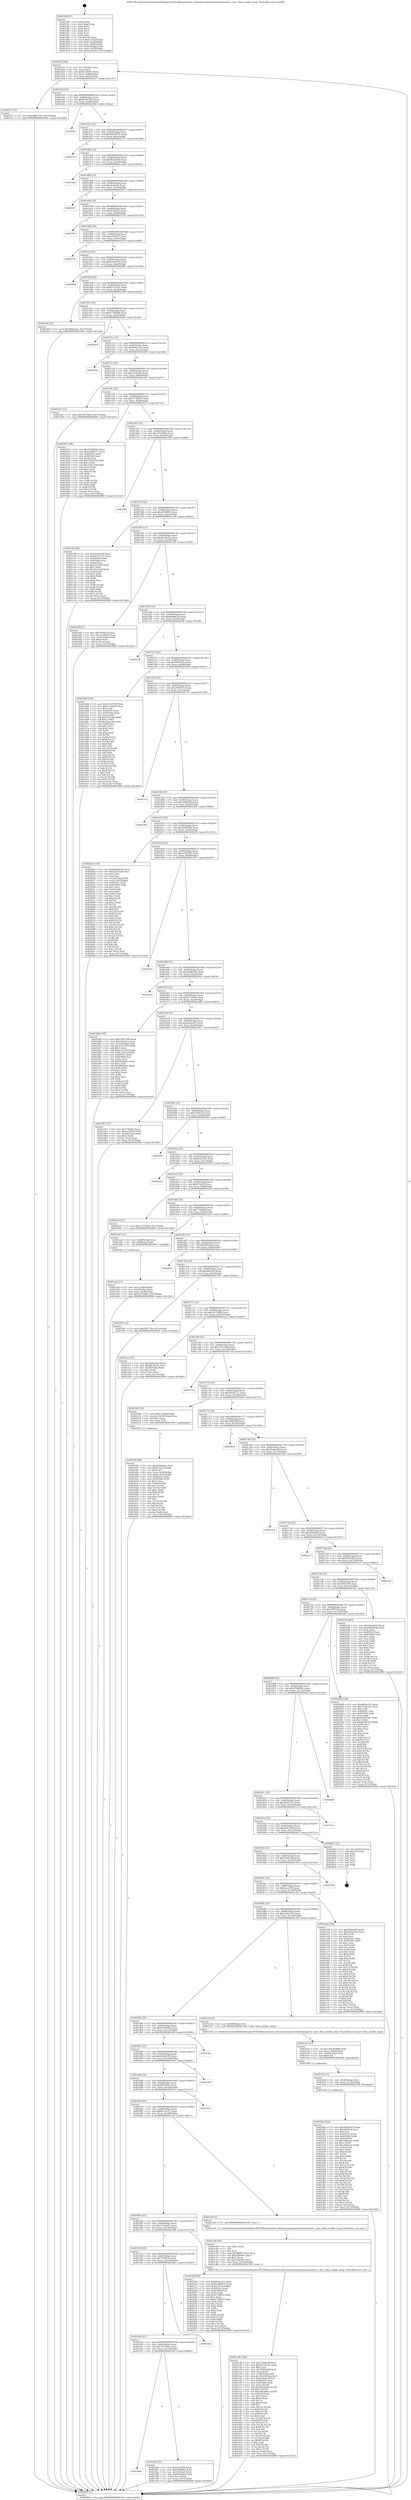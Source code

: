 digraph "0x4013f0" {
  label = "0x4013f0 (/mnt/c/Users/mathe/Desktop/tcc/POCII/binaries/extr_linuxnetsunrpcxprtrdmatransport.c_xprt_rdma_enable_swap_Final-ollvm.out::main(0))"
  labelloc = "t"
  node[shape=record]

  Entry [label="",width=0.3,height=0.3,shape=circle,fillcolor=black,style=filled]
  "0x40141f" [label="{
     0x40141f [26]\l
     | [instrs]\l
     &nbsp;&nbsp;0x40141f \<+3\>: mov -0x7c(%rbp),%eax\l
     &nbsp;&nbsp;0x401422 \<+2\>: mov %eax,%ecx\l
     &nbsp;&nbsp;0x401424 \<+6\>: sub $0x8126b075,%ecx\l
     &nbsp;&nbsp;0x40142a \<+3\>: mov %eax,-0x80(%rbp)\l
     &nbsp;&nbsp;0x40142d \<+6\>: mov %ecx,-0x84(%rbp)\l
     &nbsp;&nbsp;0x401433 \<+6\>: je 00000000004025c7 \<main+0x11d7\>\l
  }"]
  "0x4025c7" [label="{
     0x4025c7 [12]\l
     | [instrs]\l
     &nbsp;&nbsp;0x4025c7 \<+7\>: movl $0x36f61782,-0x7c(%rbp)\l
     &nbsp;&nbsp;0x4025ce \<+5\>: jmp 0000000000402890 \<main+0x14a0\>\l
  }"]
  "0x401439" [label="{
     0x401439 [25]\l
     | [instrs]\l
     &nbsp;&nbsp;0x401439 \<+5\>: jmp 000000000040143e \<main+0x4e\>\l
     &nbsp;&nbsp;0x40143e \<+3\>: mov -0x80(%rbp),%eax\l
     &nbsp;&nbsp;0x401441 \<+5\>: sub $0x8d387b95,%eax\l
     &nbsp;&nbsp;0x401446 \<+6\>: mov %eax,-0x88(%rbp)\l
     &nbsp;&nbsp;0x40144c \<+6\>: je 0000000000401f9e \<main+0xbae\>\l
  }"]
  Exit [label="",width=0.3,height=0.3,shape=circle,fillcolor=black,style=filled,peripheries=2]
  "0x401f9e" [label="{
     0x401f9e\l
  }", style=dashed]
  "0x401452" [label="{
     0x401452 [25]\l
     | [instrs]\l
     &nbsp;&nbsp;0x401452 \<+5\>: jmp 0000000000401457 \<main+0x67\>\l
     &nbsp;&nbsp;0x401457 \<+3\>: mov -0x80(%rbp),%eax\l
     &nbsp;&nbsp;0x40145a \<+5\>: sub $0x99b56074,%eax\l
     &nbsp;&nbsp;0x40145f \<+6\>: mov %eax,-0x8c(%rbp)\l
     &nbsp;&nbsp;0x401465 \<+6\>: je 0000000000402779 \<main+0x1389\>\l
  }"]
  "0x401f02" [label="{
     0x401f02 [144]\l
     | [instrs]\l
     &nbsp;&nbsp;0x401f02 \<+5\>: mov $0x99b56074,%eax\l
     &nbsp;&nbsp;0x401f07 \<+5\>: mov $0xd6f19c4,%esi\l
     &nbsp;&nbsp;0x401f0c \<+2\>: mov $0x1,%cl\l
     &nbsp;&nbsp;0x401f0e \<+7\>: mov 0x40505c,%edx\l
     &nbsp;&nbsp;0x401f15 \<+8\>: mov 0x405060,%r8d\l
     &nbsp;&nbsp;0x401f1d \<+3\>: mov %edx,%r9d\l
     &nbsp;&nbsp;0x401f20 \<+7\>: sub $0x748fceac,%r9d\l
     &nbsp;&nbsp;0x401f27 \<+4\>: sub $0x1,%r9d\l
     &nbsp;&nbsp;0x401f2b \<+7\>: add $0x748fceac,%r9d\l
     &nbsp;&nbsp;0x401f32 \<+4\>: imul %r9d,%edx\l
     &nbsp;&nbsp;0x401f36 \<+3\>: and $0x1,%edx\l
     &nbsp;&nbsp;0x401f39 \<+3\>: cmp $0x0,%edx\l
     &nbsp;&nbsp;0x401f3c \<+4\>: sete %r10b\l
     &nbsp;&nbsp;0x401f40 \<+4\>: cmp $0xa,%r8d\l
     &nbsp;&nbsp;0x401f44 \<+4\>: setl %r11b\l
     &nbsp;&nbsp;0x401f48 \<+3\>: mov %r10b,%bl\l
     &nbsp;&nbsp;0x401f4b \<+3\>: xor $0xff,%bl\l
     &nbsp;&nbsp;0x401f4e \<+3\>: mov %r11b,%r14b\l
     &nbsp;&nbsp;0x401f51 \<+4\>: xor $0xff,%r14b\l
     &nbsp;&nbsp;0x401f55 \<+3\>: xor $0x1,%cl\l
     &nbsp;&nbsp;0x401f58 \<+3\>: mov %bl,%r15b\l
     &nbsp;&nbsp;0x401f5b \<+4\>: and $0xff,%r15b\l
     &nbsp;&nbsp;0x401f5f \<+3\>: and %cl,%r10b\l
     &nbsp;&nbsp;0x401f62 \<+3\>: mov %r14b,%r12b\l
     &nbsp;&nbsp;0x401f65 \<+4\>: and $0xff,%r12b\l
     &nbsp;&nbsp;0x401f69 \<+3\>: and %cl,%r11b\l
     &nbsp;&nbsp;0x401f6c \<+3\>: or %r10b,%r15b\l
     &nbsp;&nbsp;0x401f6f \<+3\>: or %r11b,%r12b\l
     &nbsp;&nbsp;0x401f72 \<+3\>: xor %r12b,%r15b\l
     &nbsp;&nbsp;0x401f75 \<+3\>: or %r14b,%bl\l
     &nbsp;&nbsp;0x401f78 \<+3\>: xor $0xff,%bl\l
     &nbsp;&nbsp;0x401f7b \<+3\>: or $0x1,%cl\l
     &nbsp;&nbsp;0x401f7e \<+2\>: and %cl,%bl\l
     &nbsp;&nbsp;0x401f80 \<+3\>: or %bl,%r15b\l
     &nbsp;&nbsp;0x401f83 \<+4\>: test $0x1,%r15b\l
     &nbsp;&nbsp;0x401f87 \<+3\>: cmovne %esi,%eax\l
     &nbsp;&nbsp;0x401f8a \<+3\>: mov %eax,-0x7c(%rbp)\l
     &nbsp;&nbsp;0x401f8d \<+5\>: jmp 0000000000402890 \<main+0x14a0\>\l
  }"]
  "0x402779" [label="{
     0x402779\l
  }", style=dashed]
  "0x40146b" [label="{
     0x40146b [25]\l
     | [instrs]\l
     &nbsp;&nbsp;0x40146b \<+5\>: jmp 0000000000401470 \<main+0x80\>\l
     &nbsp;&nbsp;0x401470 \<+3\>: mov -0x80(%rbp),%eax\l
     &nbsp;&nbsp;0x401473 \<+5\>: sub $0x9bd2e9c8,%eax\l
     &nbsp;&nbsp;0x401478 \<+6\>: mov %eax,-0x90(%rbp)\l
     &nbsp;&nbsp;0x40147e \<+6\>: je 0000000000401add \<main+0x6ed\>\l
  }"]
  "0x401ef3" [label="{
     0x401ef3 [15]\l
     | [instrs]\l
     &nbsp;&nbsp;0x401ef3 \<+4\>: mov -0x58(%rbp),%rdi\l
     &nbsp;&nbsp;0x401ef7 \<+6\>: mov %eax,-0x15c(%rbp)\l
     &nbsp;&nbsp;0x401efd \<+5\>: call 0000000000401030 \<free@plt\>\l
     | [calls]\l
     &nbsp;&nbsp;0x401030 \{1\} (unknown)\l
  }"]
  "0x401add" [label="{
     0x401add\l
  }", style=dashed]
  "0x401484" [label="{
     0x401484 [25]\l
     | [instrs]\l
     &nbsp;&nbsp;0x401484 \<+5\>: jmp 0000000000401489 \<main+0x99\>\l
     &nbsp;&nbsp;0x401489 \<+3\>: mov -0x80(%rbp),%eax\l
     &nbsp;&nbsp;0x40148c \<+5\>: sub $0xa4a5cf3c,%eax\l
     &nbsp;&nbsp;0x401491 \<+6\>: mov %eax,-0x94(%rbp)\l
     &nbsp;&nbsp;0x401497 \<+6\>: je 00000000004026c7 \<main+0x12d7\>\l
  }"]
  "0x401edc" [label="{
     0x401edc [23]\l
     | [instrs]\l
     &nbsp;&nbsp;0x401edc \<+10\>: movabs $0x4030d6,%rdi\l
     &nbsp;&nbsp;0x401ee6 \<+3\>: mov %eax,-0x60(%rbp)\l
     &nbsp;&nbsp;0x401ee9 \<+3\>: mov -0x60(%rbp),%esi\l
     &nbsp;&nbsp;0x401eec \<+2\>: mov $0x0,%al\l
     &nbsp;&nbsp;0x401eee \<+5\>: call 0000000000401040 \<printf@plt\>\l
     | [calls]\l
     &nbsp;&nbsp;0x401040 \{1\} (unknown)\l
  }"]
  "0x4026c7" [label="{
     0x4026c7\l
  }", style=dashed]
  "0x40149d" [label="{
     0x40149d [25]\l
     | [instrs]\l
     &nbsp;&nbsp;0x40149d \<+5\>: jmp 00000000004014a2 \<main+0xb2\>\l
     &nbsp;&nbsp;0x4014a2 \<+3\>: mov -0x80(%rbp),%eax\l
     &nbsp;&nbsp;0x4014a5 \<+5\>: sub $0xab7daa12,%eax\l
     &nbsp;&nbsp;0x4014aa \<+6\>: mov %eax,-0x98(%rbp)\l
     &nbsp;&nbsp;0x4014b0 \<+6\>: je 00000000004027b4 \<main+0x13c4\>\l
  }"]
  "0x401c90" [label="{
     0x401c90 [168]\l
     | [instrs]\l
     &nbsp;&nbsp;0x401c90 \<+5\>: mov $0x5532439f,%ecx\l
     &nbsp;&nbsp;0x401c95 \<+5\>: mov $0xb27413e1,%edx\l
     &nbsp;&nbsp;0x401c9a \<+3\>: mov $0x1,%sil\l
     &nbsp;&nbsp;0x401c9d \<+6\>: mov -0x158(%rbp),%edi\l
     &nbsp;&nbsp;0x401ca3 \<+3\>: imul %eax,%edi\l
     &nbsp;&nbsp;0x401ca6 \<+4\>: mov -0x58(%rbp),%r8\l
     &nbsp;&nbsp;0x401caa \<+4\>: movslq -0x5c(%rbp),%r9\l
     &nbsp;&nbsp;0x401cae \<+4\>: mov %edi,(%r8,%r9,4)\l
     &nbsp;&nbsp;0x401cb2 \<+7\>: mov 0x40505c,%eax\l
     &nbsp;&nbsp;0x401cb9 \<+7\>: mov 0x405060,%edi\l
     &nbsp;&nbsp;0x401cc0 \<+3\>: mov %eax,%r10d\l
     &nbsp;&nbsp;0x401cc3 \<+7\>: add $0x36bc4a82,%r10d\l
     &nbsp;&nbsp;0x401cca \<+4\>: sub $0x1,%r10d\l
     &nbsp;&nbsp;0x401cce \<+7\>: sub $0x36bc4a82,%r10d\l
     &nbsp;&nbsp;0x401cd5 \<+4\>: imul %r10d,%eax\l
     &nbsp;&nbsp;0x401cd9 \<+3\>: and $0x1,%eax\l
     &nbsp;&nbsp;0x401cdc \<+3\>: cmp $0x0,%eax\l
     &nbsp;&nbsp;0x401cdf \<+4\>: sete %r11b\l
     &nbsp;&nbsp;0x401ce3 \<+3\>: cmp $0xa,%edi\l
     &nbsp;&nbsp;0x401ce6 \<+3\>: setl %bl\l
     &nbsp;&nbsp;0x401ce9 \<+3\>: mov %r11b,%r14b\l
     &nbsp;&nbsp;0x401cec \<+4\>: xor $0xff,%r14b\l
     &nbsp;&nbsp;0x401cf0 \<+3\>: mov %bl,%r15b\l
     &nbsp;&nbsp;0x401cf3 \<+4\>: xor $0xff,%r15b\l
     &nbsp;&nbsp;0x401cf7 \<+4\>: xor $0x1,%sil\l
     &nbsp;&nbsp;0x401cfb \<+3\>: mov %r14b,%r12b\l
     &nbsp;&nbsp;0x401cfe \<+4\>: and $0xff,%r12b\l
     &nbsp;&nbsp;0x401d02 \<+3\>: and %sil,%r11b\l
     &nbsp;&nbsp;0x401d05 \<+3\>: mov %r15b,%r13b\l
     &nbsp;&nbsp;0x401d08 \<+4\>: and $0xff,%r13b\l
     &nbsp;&nbsp;0x401d0c \<+3\>: and %sil,%bl\l
     &nbsp;&nbsp;0x401d0f \<+3\>: or %r11b,%r12b\l
     &nbsp;&nbsp;0x401d12 \<+3\>: or %bl,%r13b\l
     &nbsp;&nbsp;0x401d15 \<+3\>: xor %r13b,%r12b\l
     &nbsp;&nbsp;0x401d18 \<+3\>: or %r15b,%r14b\l
     &nbsp;&nbsp;0x401d1b \<+4\>: xor $0xff,%r14b\l
     &nbsp;&nbsp;0x401d1f \<+4\>: or $0x1,%sil\l
     &nbsp;&nbsp;0x401d23 \<+3\>: and %sil,%r14b\l
     &nbsp;&nbsp;0x401d26 \<+3\>: or %r14b,%r12b\l
     &nbsp;&nbsp;0x401d29 \<+4\>: test $0x1,%r12b\l
     &nbsp;&nbsp;0x401d2d \<+3\>: cmovne %edx,%ecx\l
     &nbsp;&nbsp;0x401d30 \<+3\>: mov %ecx,-0x7c(%rbp)\l
     &nbsp;&nbsp;0x401d33 \<+5\>: jmp 0000000000402890 \<main+0x14a0\>\l
  }"]
  "0x4027b4" [label="{
     0x4027b4\l
  }", style=dashed]
  "0x4014b6" [label="{
     0x4014b6 [25]\l
     | [instrs]\l
     &nbsp;&nbsp;0x4014b6 \<+5\>: jmp 00000000004014bb \<main+0xcb\>\l
     &nbsp;&nbsp;0x4014bb \<+3\>: mov -0x80(%rbp),%eax\l
     &nbsp;&nbsp;0x4014be \<+5\>: sub $0xad2f4e13,%eax\l
     &nbsp;&nbsp;0x4014c3 \<+6\>: mov %eax,-0x9c(%rbp)\l
     &nbsp;&nbsp;0x4014c9 \<+6\>: je 0000000000402378 \<main+0xf88\>\l
  }"]
  "0x401c68" [label="{
     0x401c68 [40]\l
     | [instrs]\l
     &nbsp;&nbsp;0x401c68 \<+5\>: mov $0x2,%ecx\l
     &nbsp;&nbsp;0x401c6d \<+1\>: cltd\l
     &nbsp;&nbsp;0x401c6e \<+2\>: idiv %ecx\l
     &nbsp;&nbsp;0x401c70 \<+6\>: imul $0xfffffffe,%edx,%ecx\l
     &nbsp;&nbsp;0x401c76 \<+6\>: sub $0xc3f6ed07,%ecx\l
     &nbsp;&nbsp;0x401c7c \<+3\>: add $0x1,%ecx\l
     &nbsp;&nbsp;0x401c7f \<+6\>: add $0xc3f6ed07,%ecx\l
     &nbsp;&nbsp;0x401c85 \<+6\>: mov %ecx,-0x158(%rbp)\l
     &nbsp;&nbsp;0x401c8b \<+5\>: call 0000000000401160 \<next_i\>\l
     | [calls]\l
     &nbsp;&nbsp;0x401160 \{1\} (/mnt/c/Users/mathe/Desktop/tcc/POCII/binaries/extr_linuxnetsunrpcxprtrdmatransport.c_xprt_rdma_enable_swap_Final-ollvm.out::next_i)\l
  }"]
  "0x402378" [label="{
     0x402378\l
  }", style=dashed]
  "0x4014cf" [label="{
     0x4014cf [25]\l
     | [instrs]\l
     &nbsp;&nbsp;0x4014cf \<+5\>: jmp 00000000004014d4 \<main+0xe4\>\l
     &nbsp;&nbsp;0x4014d4 \<+3\>: mov -0x80(%rbp),%eax\l
     &nbsp;&nbsp;0x4014d7 \<+5\>: sub $0xb26e653d,%eax\l
     &nbsp;&nbsp;0x4014dc \<+6\>: mov %eax,-0xa0(%rbp)\l
     &nbsp;&nbsp;0x4014e2 \<+6\>: je 0000000000402889 \<main+0x1499\>\l
  }"]
  "0x40194d" [label="{
     0x40194d\l
  }", style=dashed]
  "0x402889" [label="{
     0x402889\l
  }", style=dashed]
  "0x4014e8" [label="{
     0x4014e8 [25]\l
     | [instrs]\l
     &nbsp;&nbsp;0x4014e8 \<+5\>: jmp 00000000004014ed \<main+0xfd\>\l
     &nbsp;&nbsp;0x4014ed \<+3\>: mov -0x80(%rbp),%eax\l
     &nbsp;&nbsp;0x4014f0 \<+5\>: sub $0xb27413e1,%eax\l
     &nbsp;&nbsp;0x4014f5 \<+6\>: mov %eax,-0xa4(%rbp)\l
     &nbsp;&nbsp;0x4014fb \<+6\>: je 0000000000401d38 \<main+0x948\>\l
  }"]
  "0x401bf0" [label="{
     0x401bf0 [27]\l
     | [instrs]\l
     &nbsp;&nbsp;0x401bf0 \<+5\>: mov $0x5acef7f6,%eax\l
     &nbsp;&nbsp;0x401bf5 \<+5\>: mov $0xc992f6b3,%ecx\l
     &nbsp;&nbsp;0x401bfa \<+3\>: mov -0x5c(%rbp),%edx\l
     &nbsp;&nbsp;0x401bfd \<+3\>: cmp -0x50(%rbp),%edx\l
     &nbsp;&nbsp;0x401c00 \<+3\>: cmovl %ecx,%eax\l
     &nbsp;&nbsp;0x401c03 \<+3\>: mov %eax,-0x7c(%rbp)\l
     &nbsp;&nbsp;0x401c06 \<+5\>: jmp 0000000000402890 \<main+0x14a0\>\l
  }"]
  "0x401d38" [label="{
     0x401d38 [12]\l
     | [instrs]\l
     &nbsp;&nbsp;0x401d38 \<+7\>: movl $0xd68e4a2c,-0x7c(%rbp)\l
     &nbsp;&nbsp;0x401d3f \<+5\>: jmp 0000000000402890 \<main+0x14a0\>\l
  }"]
  "0x401501" [label="{
     0x401501 [25]\l
     | [instrs]\l
     &nbsp;&nbsp;0x401501 \<+5\>: jmp 0000000000401506 \<main+0x116\>\l
     &nbsp;&nbsp;0x401506 \<+3\>: mov -0x80(%rbp),%eax\l
     &nbsp;&nbsp;0x401509 \<+5\>: sub $0xb7790b86,%eax\l
     &nbsp;&nbsp;0x40150e \<+6\>: mov %eax,-0xa8(%rbp)\l
     &nbsp;&nbsp;0x401514 \<+6\>: je 00000000004020e8 \<main+0xcf8\>\l
  }"]
  "0x401934" [label="{
     0x401934 [25]\l
     | [instrs]\l
     &nbsp;&nbsp;0x401934 \<+5\>: jmp 0000000000401939 \<main+0x549\>\l
     &nbsp;&nbsp;0x401939 \<+3\>: mov -0x80(%rbp),%eax\l
     &nbsp;&nbsp;0x40193c \<+5\>: sub $0x7a574bc0,%eax\l
     &nbsp;&nbsp;0x401941 \<+6\>: mov %eax,-0x154(%rbp)\l
     &nbsp;&nbsp;0x401947 \<+6\>: je 0000000000401bf0 \<main+0x800\>\l
  }"]
  "0x4020e8" [label="{
     0x4020e8\l
  }", style=dashed]
  "0x40151a" [label="{
     0x40151a [25]\l
     | [instrs]\l
     &nbsp;&nbsp;0x40151a \<+5\>: jmp 000000000040151f \<main+0x12f\>\l
     &nbsp;&nbsp;0x40151f \<+3\>: mov -0x80(%rbp),%eax\l
     &nbsp;&nbsp;0x401522 \<+5\>: sub $0xb96ae31c,%eax\l
     &nbsp;&nbsp;0x401527 \<+6\>: mov %eax,-0xac(%rbp)\l
     &nbsp;&nbsp;0x40152d \<+6\>: je 0000000000402876 \<main+0x1486\>\l
  }"]
  "0x4024bb" [label="{
     0x4024bb\l
  }", style=dashed]
  "0x402876" [label="{
     0x402876\l
  }", style=dashed]
  "0x401533" [label="{
     0x401533 [25]\l
     | [instrs]\l
     &nbsp;&nbsp;0x401533 \<+5\>: jmp 0000000000401538 \<main+0x148\>\l
     &nbsp;&nbsp;0x401538 \<+3\>: mov -0x80(%rbp),%eax\l
     &nbsp;&nbsp;0x40153b \<+5\>: sub $0xc3e0edce,%eax\l
     &nbsp;&nbsp;0x401540 \<+6\>: mov %eax,-0xb0(%rbp)\l
     &nbsp;&nbsp;0x401546 \<+6\>: je 0000000000401e41 \<main+0xa51\>\l
  }"]
  "0x40191b" [label="{
     0x40191b [25]\l
     | [instrs]\l
     &nbsp;&nbsp;0x40191b \<+5\>: jmp 0000000000401920 \<main+0x530\>\l
     &nbsp;&nbsp;0x401920 \<+3\>: mov -0x80(%rbp),%eax\l
     &nbsp;&nbsp;0x401923 \<+5\>: sub $0x767ff516,%eax\l
     &nbsp;&nbsp;0x401928 \<+6\>: mov %eax,-0x150(%rbp)\l
     &nbsp;&nbsp;0x40192e \<+6\>: je 00000000004024bb \<main+0x10cb\>\l
  }"]
  "0x401e41" [label="{
     0x401e41 [12]\l
     | [instrs]\l
     &nbsp;&nbsp;0x401e41 \<+7\>: movl $0x7a574bc0,-0x7c(%rbp)\l
     &nbsp;&nbsp;0x401e48 \<+5\>: jmp 0000000000402890 \<main+0x14a0\>\l
  }"]
  "0x40154c" [label="{
     0x40154c [25]\l
     | [instrs]\l
     &nbsp;&nbsp;0x40154c \<+5\>: jmp 0000000000401551 \<main+0x161\>\l
     &nbsp;&nbsp;0x401551 \<+3\>: mov -0x80(%rbp),%eax\l
     &nbsp;&nbsp;0x401554 \<+5\>: sub $0xc57d8625,%eax\l
     &nbsp;&nbsp;0x401559 \<+6\>: mov %eax,-0xb4(%rbp)\l
     &nbsp;&nbsp;0x40155f \<+6\>: je 0000000000401b13 \<main+0x723\>\l
  }"]
  "0x402568" [label="{
     0x402568 [95]\l
     | [instrs]\l
     &nbsp;&nbsp;0x402568 \<+5\>: mov $0xb96ae31c,%eax\l
     &nbsp;&nbsp;0x40256d \<+5\>: mov $0x8126b075,%ecx\l
     &nbsp;&nbsp;0x402572 \<+7\>: movl $0x0,-0x3c(%rbp)\l
     &nbsp;&nbsp;0x402579 \<+7\>: mov 0x40505c,%edx\l
     &nbsp;&nbsp;0x402580 \<+7\>: mov 0x405060,%esi\l
     &nbsp;&nbsp;0x402587 \<+2\>: mov %edx,%edi\l
     &nbsp;&nbsp;0x402589 \<+6\>: add $0xd71d6f19,%edi\l
     &nbsp;&nbsp;0x40258f \<+3\>: sub $0x1,%edi\l
     &nbsp;&nbsp;0x402592 \<+6\>: sub $0xd71d6f19,%edi\l
     &nbsp;&nbsp;0x402598 \<+3\>: imul %edi,%edx\l
     &nbsp;&nbsp;0x40259b \<+3\>: and $0x1,%edx\l
     &nbsp;&nbsp;0x40259e \<+3\>: cmp $0x0,%edx\l
     &nbsp;&nbsp;0x4025a1 \<+4\>: sete %r8b\l
     &nbsp;&nbsp;0x4025a5 \<+3\>: cmp $0xa,%esi\l
     &nbsp;&nbsp;0x4025a8 \<+4\>: setl %r9b\l
     &nbsp;&nbsp;0x4025ac \<+3\>: mov %r8b,%r10b\l
     &nbsp;&nbsp;0x4025af \<+3\>: and %r9b,%r10b\l
     &nbsp;&nbsp;0x4025b2 \<+3\>: xor %r9b,%r8b\l
     &nbsp;&nbsp;0x4025b5 \<+3\>: or %r8b,%r10b\l
     &nbsp;&nbsp;0x4025b8 \<+4\>: test $0x1,%r10b\l
     &nbsp;&nbsp;0x4025bc \<+3\>: cmovne %ecx,%eax\l
     &nbsp;&nbsp;0x4025bf \<+3\>: mov %eax,-0x7c(%rbp)\l
     &nbsp;&nbsp;0x4025c2 \<+5\>: jmp 0000000000402890 \<main+0x14a0\>\l
  }"]
  "0x401b13" [label="{
     0x401b13 [88]\l
     | [instrs]\l
     &nbsp;&nbsp;0x401b13 \<+5\>: mov $0x479d856c,%eax\l
     &nbsp;&nbsp;0x401b18 \<+5\>: mov $0x2928b771,%ecx\l
     &nbsp;&nbsp;0x401b1d \<+7\>: mov 0x40505c,%edx\l
     &nbsp;&nbsp;0x401b24 \<+7\>: mov 0x405060,%esi\l
     &nbsp;&nbsp;0x401b2b \<+2\>: mov %edx,%edi\l
     &nbsp;&nbsp;0x401b2d \<+6\>: add $0x724ae18d,%edi\l
     &nbsp;&nbsp;0x401b33 \<+3\>: sub $0x1,%edi\l
     &nbsp;&nbsp;0x401b36 \<+6\>: sub $0x724ae18d,%edi\l
     &nbsp;&nbsp;0x401b3c \<+3\>: imul %edi,%edx\l
     &nbsp;&nbsp;0x401b3f \<+3\>: and $0x1,%edx\l
     &nbsp;&nbsp;0x401b42 \<+3\>: cmp $0x0,%edx\l
     &nbsp;&nbsp;0x401b45 \<+4\>: sete %r8b\l
     &nbsp;&nbsp;0x401b49 \<+3\>: cmp $0xa,%esi\l
     &nbsp;&nbsp;0x401b4c \<+4\>: setl %r9b\l
     &nbsp;&nbsp;0x401b50 \<+3\>: mov %r8b,%r10b\l
     &nbsp;&nbsp;0x401b53 \<+3\>: and %r9b,%r10b\l
     &nbsp;&nbsp;0x401b56 \<+3\>: xor %r9b,%r8b\l
     &nbsp;&nbsp;0x401b59 \<+3\>: or %r8b,%r10b\l
     &nbsp;&nbsp;0x401b5c \<+4\>: test $0x1,%r10b\l
     &nbsp;&nbsp;0x401b60 \<+3\>: cmovne %ecx,%eax\l
     &nbsp;&nbsp;0x401b63 \<+3\>: mov %eax,-0x7c(%rbp)\l
     &nbsp;&nbsp;0x401b66 \<+5\>: jmp 0000000000402890 \<main+0x14a0\>\l
  }"]
  "0x401565" [label="{
     0x401565 [25]\l
     | [instrs]\l
     &nbsp;&nbsp;0x401565 \<+5\>: jmp 000000000040156a \<main+0x17a\>\l
     &nbsp;&nbsp;0x40156a \<+3\>: mov -0x80(%rbp),%eax\l
     &nbsp;&nbsp;0x40156d \<+5\>: sub $0xc7536965,%eax\l
     &nbsp;&nbsp;0x401572 \<+6\>: mov %eax,-0xb8(%rbp)\l
     &nbsp;&nbsp;0x401578 \<+6\>: je 00000000004019f8 \<main+0x608\>\l
  }"]
  "0x401902" [label="{
     0x401902 [25]\l
     | [instrs]\l
     &nbsp;&nbsp;0x401902 \<+5\>: jmp 0000000000401907 \<main+0x517\>\l
     &nbsp;&nbsp;0x401907 \<+3\>: mov -0x80(%rbp),%eax\l
     &nbsp;&nbsp;0x40190a \<+5\>: sub $0x75c8a261,%eax\l
     &nbsp;&nbsp;0x40190f \<+6\>: mov %eax,-0x14c(%rbp)\l
     &nbsp;&nbsp;0x401915 \<+6\>: je 0000000000402568 \<main+0x1178\>\l
  }"]
  "0x4019f8" [label="{
     0x4019f8\l
  }", style=dashed]
  "0x40157e" [label="{
     0x40157e [25]\l
     | [instrs]\l
     &nbsp;&nbsp;0x40157e \<+5\>: jmp 0000000000401583 \<main+0x193\>\l
     &nbsp;&nbsp;0x401583 \<+3\>: mov -0x80(%rbp),%eax\l
     &nbsp;&nbsp;0x401586 \<+5\>: sub $0xc992f6b3,%eax\l
     &nbsp;&nbsp;0x40158b \<+6\>: mov %eax,-0xbc(%rbp)\l
     &nbsp;&nbsp;0x401591 \<+6\>: je 0000000000401c0b \<main+0x81b\>\l
  }"]
  "0x401c63" [label="{
     0x401c63 [5]\l
     | [instrs]\l
     &nbsp;&nbsp;0x401c63 \<+5\>: call 0000000000401160 \<next_i\>\l
     | [calls]\l
     &nbsp;&nbsp;0x401160 \{1\} (/mnt/c/Users/mathe/Desktop/tcc/POCII/binaries/extr_linuxnetsunrpcxprtrdmatransport.c_xprt_rdma_enable_swap_Final-ollvm.out::next_i)\l
  }"]
  "0x401c0b" [label="{
     0x401c0b [88]\l
     | [instrs]\l
     &nbsp;&nbsp;0x401c0b \<+5\>: mov $0x5532439f,%eax\l
     &nbsp;&nbsp;0x401c10 \<+5\>: mov $0x6b73a751,%ecx\l
     &nbsp;&nbsp;0x401c15 \<+7\>: mov 0x40505c,%edx\l
     &nbsp;&nbsp;0x401c1c \<+7\>: mov 0x405060,%esi\l
     &nbsp;&nbsp;0x401c23 \<+2\>: mov %edx,%edi\l
     &nbsp;&nbsp;0x401c25 \<+6\>: sub $0x52c2cbef,%edi\l
     &nbsp;&nbsp;0x401c2b \<+3\>: sub $0x1,%edi\l
     &nbsp;&nbsp;0x401c2e \<+6\>: add $0x52c2cbef,%edi\l
     &nbsp;&nbsp;0x401c34 \<+3\>: imul %edi,%edx\l
     &nbsp;&nbsp;0x401c37 \<+3\>: and $0x1,%edx\l
     &nbsp;&nbsp;0x401c3a \<+3\>: cmp $0x0,%edx\l
     &nbsp;&nbsp;0x401c3d \<+4\>: sete %r8b\l
     &nbsp;&nbsp;0x401c41 \<+3\>: cmp $0xa,%esi\l
     &nbsp;&nbsp;0x401c44 \<+4\>: setl %r9b\l
     &nbsp;&nbsp;0x401c48 \<+3\>: mov %r8b,%r10b\l
     &nbsp;&nbsp;0x401c4b \<+3\>: and %r9b,%r10b\l
     &nbsp;&nbsp;0x401c4e \<+3\>: xor %r9b,%r8b\l
     &nbsp;&nbsp;0x401c51 \<+3\>: or %r8b,%r10b\l
     &nbsp;&nbsp;0x401c54 \<+4\>: test $0x1,%r10b\l
     &nbsp;&nbsp;0x401c58 \<+3\>: cmovne %ecx,%eax\l
     &nbsp;&nbsp;0x401c5b \<+3\>: mov %eax,-0x7c(%rbp)\l
     &nbsp;&nbsp;0x401c5e \<+5\>: jmp 0000000000402890 \<main+0x14a0\>\l
  }"]
  "0x401597" [label="{
     0x401597 [25]\l
     | [instrs]\l
     &nbsp;&nbsp;0x401597 \<+5\>: jmp 000000000040159c \<main+0x1ac\>\l
     &nbsp;&nbsp;0x40159c \<+3\>: mov -0x80(%rbp),%eax\l
     &nbsp;&nbsp;0x40159f \<+5\>: sub $0xd0c3635e,%eax\l
     &nbsp;&nbsp;0x4015a4 \<+6\>: mov %eax,-0xc0(%rbp)\l
     &nbsp;&nbsp;0x4015aa \<+6\>: je 0000000000401af8 \<main+0x708\>\l
  }"]
  "0x4018e9" [label="{
     0x4018e9 [25]\l
     | [instrs]\l
     &nbsp;&nbsp;0x4018e9 \<+5\>: jmp 00000000004018ee \<main+0x4fe\>\l
     &nbsp;&nbsp;0x4018ee \<+3\>: mov -0x80(%rbp),%eax\l
     &nbsp;&nbsp;0x4018f1 \<+5\>: sub $0x6b73a751,%eax\l
     &nbsp;&nbsp;0x4018f6 \<+6\>: mov %eax,-0x148(%rbp)\l
     &nbsp;&nbsp;0x4018fc \<+6\>: je 0000000000401c63 \<main+0x873\>\l
  }"]
  "0x401af8" [label="{
     0x401af8 [27]\l
     | [instrs]\l
     &nbsp;&nbsp;0x401af8 \<+5\>: mov $0x767ff516,%eax\l
     &nbsp;&nbsp;0x401afd \<+5\>: mov $0xc57d8625,%ecx\l
     &nbsp;&nbsp;0x401b02 \<+3\>: mov -0x34(%rbp),%edx\l
     &nbsp;&nbsp;0x401b05 \<+3\>: cmp $0x0,%edx\l
     &nbsp;&nbsp;0x401b08 \<+3\>: cmove %ecx,%eax\l
     &nbsp;&nbsp;0x401b0b \<+3\>: mov %eax,-0x7c(%rbp)\l
     &nbsp;&nbsp;0x401b0e \<+5\>: jmp 0000000000402890 \<main+0x14a0\>\l
  }"]
  "0x4015b0" [label="{
     0x4015b0 [25]\l
     | [instrs]\l
     &nbsp;&nbsp;0x4015b0 \<+5\>: jmp 00000000004015b5 \<main+0x1c5\>\l
     &nbsp;&nbsp;0x4015b5 \<+3\>: mov -0x80(%rbp),%eax\l
     &nbsp;&nbsp;0x4015b8 \<+5\>: sub $0xd68b8c50,%eax\l
     &nbsp;&nbsp;0x4015bd \<+6\>: mov %eax,-0xc4(%rbp)\l
     &nbsp;&nbsp;0x4015c3 \<+6\>: je 0000000000402228 \<main+0xe38\>\l
  }"]
  "0x402243" [label="{
     0x402243\l
  }", style=dashed]
  "0x402228" [label="{
     0x402228\l
  }", style=dashed]
  "0x4015c9" [label="{
     0x4015c9 [25]\l
     | [instrs]\l
     &nbsp;&nbsp;0x4015c9 \<+5\>: jmp 00000000004015ce \<main+0x1de\>\l
     &nbsp;&nbsp;0x4015ce \<+3\>: mov -0x80(%rbp),%eax\l
     &nbsp;&nbsp;0x4015d1 \<+5\>: sub $0xd68e4a2c,%eax\l
     &nbsp;&nbsp;0x4015d6 \<+6\>: mov %eax,-0xc8(%rbp)\l
     &nbsp;&nbsp;0x4015dc \<+6\>: je 0000000000401d44 \<main+0x954\>\l
  }"]
  "0x4018d0" [label="{
     0x4018d0 [25]\l
     | [instrs]\l
     &nbsp;&nbsp;0x4018d0 \<+5\>: jmp 00000000004018d5 \<main+0x4e5\>\l
     &nbsp;&nbsp;0x4018d5 \<+3\>: mov -0x80(%rbp),%eax\l
     &nbsp;&nbsp;0x4018d8 \<+5\>: sub $0x66f7ab6e,%eax\l
     &nbsp;&nbsp;0x4018dd \<+6\>: mov %eax,-0x144(%rbp)\l
     &nbsp;&nbsp;0x4018e3 \<+6\>: je 0000000000402243 \<main+0xe53\>\l
  }"]
  "0x401d44" [label="{
     0x401d44 [144]\l
     | [instrs]\l
     &nbsp;&nbsp;0x401d44 \<+5\>: mov $0x23057d90,%eax\l
     &nbsp;&nbsp;0x401d49 \<+5\>: mov $0xec7180e9,%ecx\l
     &nbsp;&nbsp;0x401d4e \<+2\>: mov $0x1,%dl\l
     &nbsp;&nbsp;0x401d50 \<+7\>: mov 0x40505c,%esi\l
     &nbsp;&nbsp;0x401d57 \<+7\>: mov 0x405060,%edi\l
     &nbsp;&nbsp;0x401d5e \<+3\>: mov %esi,%r8d\l
     &nbsp;&nbsp;0x401d61 \<+7\>: sub $0x22eccbb,%r8d\l
     &nbsp;&nbsp;0x401d68 \<+4\>: sub $0x1,%r8d\l
     &nbsp;&nbsp;0x401d6c \<+7\>: add $0x22eccbb,%r8d\l
     &nbsp;&nbsp;0x401d73 \<+4\>: imul %r8d,%esi\l
     &nbsp;&nbsp;0x401d77 \<+3\>: and $0x1,%esi\l
     &nbsp;&nbsp;0x401d7a \<+3\>: cmp $0x0,%esi\l
     &nbsp;&nbsp;0x401d7d \<+4\>: sete %r9b\l
     &nbsp;&nbsp;0x401d81 \<+3\>: cmp $0xa,%edi\l
     &nbsp;&nbsp;0x401d84 \<+4\>: setl %r10b\l
     &nbsp;&nbsp;0x401d88 \<+3\>: mov %r9b,%r11b\l
     &nbsp;&nbsp;0x401d8b \<+4\>: xor $0xff,%r11b\l
     &nbsp;&nbsp;0x401d8f \<+3\>: mov %r10b,%bl\l
     &nbsp;&nbsp;0x401d92 \<+3\>: xor $0xff,%bl\l
     &nbsp;&nbsp;0x401d95 \<+3\>: xor $0x1,%dl\l
     &nbsp;&nbsp;0x401d98 \<+3\>: mov %r11b,%r14b\l
     &nbsp;&nbsp;0x401d9b \<+4\>: and $0xff,%r14b\l
     &nbsp;&nbsp;0x401d9f \<+3\>: and %dl,%r9b\l
     &nbsp;&nbsp;0x401da2 \<+3\>: mov %bl,%r15b\l
     &nbsp;&nbsp;0x401da5 \<+4\>: and $0xff,%r15b\l
     &nbsp;&nbsp;0x401da9 \<+3\>: and %dl,%r10b\l
     &nbsp;&nbsp;0x401dac \<+3\>: or %r9b,%r14b\l
     &nbsp;&nbsp;0x401daf \<+3\>: or %r10b,%r15b\l
     &nbsp;&nbsp;0x401db2 \<+3\>: xor %r15b,%r14b\l
     &nbsp;&nbsp;0x401db5 \<+3\>: or %bl,%r11b\l
     &nbsp;&nbsp;0x401db8 \<+4\>: xor $0xff,%r11b\l
     &nbsp;&nbsp;0x401dbc \<+3\>: or $0x1,%dl\l
     &nbsp;&nbsp;0x401dbf \<+3\>: and %dl,%r11b\l
     &nbsp;&nbsp;0x401dc2 \<+3\>: or %r11b,%r14b\l
     &nbsp;&nbsp;0x401dc5 \<+4\>: test $0x1,%r14b\l
     &nbsp;&nbsp;0x401dc9 \<+3\>: cmovne %ecx,%eax\l
     &nbsp;&nbsp;0x401dcc \<+3\>: mov %eax,-0x7c(%rbp)\l
     &nbsp;&nbsp;0x401dcf \<+5\>: jmp 0000000000402890 \<main+0x14a0\>\l
  }"]
  "0x4015e2" [label="{
     0x4015e2 [25]\l
     | [instrs]\l
     &nbsp;&nbsp;0x4015e2 \<+5\>: jmp 00000000004015e7 \<main+0x1f7\>\l
     &nbsp;&nbsp;0x4015e7 \<+3\>: mov -0x80(%rbp),%eax\l
     &nbsp;&nbsp;0x4015ea \<+5\>: sub $0xe0496035,%eax\l
     &nbsp;&nbsp;0x4015ef \<+6\>: mov %eax,-0xcc(%rbp)\l
     &nbsp;&nbsp;0x4015f5 \<+6\>: je 00000000004027e2 \<main+0x13f2\>\l
  }"]
  "0x401a94" [label="{
     0x401a94\l
  }", style=dashed]
  "0x4027e2" [label="{
     0x4027e2\l
  }", style=dashed]
  "0x4015fb" [label="{
     0x4015fb [25]\l
     | [instrs]\l
     &nbsp;&nbsp;0x4015fb \<+5\>: jmp 0000000000401600 \<main+0x210\>\l
     &nbsp;&nbsp;0x401600 \<+3\>: mov -0x80(%rbp),%eax\l
     &nbsp;&nbsp;0x401603 \<+5\>: sub $0xe0d6f056,%eax\l
     &nbsp;&nbsp;0x401608 \<+6\>: mov %eax,-0xd0(%rbp)\l
     &nbsp;&nbsp;0x40160e \<+6\>: je 0000000000402384 \<main+0xf94\>\l
  }"]
  "0x4018b7" [label="{
     0x4018b7 [25]\l
     | [instrs]\l
     &nbsp;&nbsp;0x4018b7 \<+5\>: jmp 00000000004018bc \<main+0x4cc\>\l
     &nbsp;&nbsp;0x4018bc \<+3\>: mov -0x80(%rbp),%eax\l
     &nbsp;&nbsp;0x4018bf \<+5\>: sub $0x65e05198,%eax\l
     &nbsp;&nbsp;0x4018c4 \<+6\>: mov %eax,-0x140(%rbp)\l
     &nbsp;&nbsp;0x4018ca \<+6\>: je 0000000000401a94 \<main+0x6a4\>\l
  }"]
  "0x402384" [label="{
     0x402384\l
  }", style=dashed]
  "0x401614" [label="{
     0x401614 [25]\l
     | [instrs]\l
     &nbsp;&nbsp;0x401614 \<+5\>: jmp 0000000000401619 \<main+0x229\>\l
     &nbsp;&nbsp;0x401619 \<+3\>: mov -0x80(%rbp),%eax\l
     &nbsp;&nbsp;0x40161c \<+5\>: sub $0xe864824b,%eax\l
     &nbsp;&nbsp;0x401621 \<+6\>: mov %eax,-0xd4(%rbp)\l
     &nbsp;&nbsp;0x401627 \<+6\>: je 0000000000402626 \<main+0x1236\>\l
  }"]
  "0x4023f6" [label="{
     0x4023f6\l
  }", style=dashed]
  "0x402626" [label="{
     0x402626 [140]\l
     | [instrs]\l
     &nbsp;&nbsp;0x402626 \<+5\>: mov $0xb26e653d,%eax\l
     &nbsp;&nbsp;0x40262b \<+5\>: mov $0x52fc7b28,%ecx\l
     &nbsp;&nbsp;0x402630 \<+2\>: mov $0x1,%dl\l
     &nbsp;&nbsp;0x402632 \<+2\>: xor %esi,%esi\l
     &nbsp;&nbsp;0x402634 \<+3\>: mov -0x3c(%rbp),%edi\l
     &nbsp;&nbsp;0x402637 \<+3\>: mov %edi,-0x2c(%rbp)\l
     &nbsp;&nbsp;0x40263a \<+7\>: mov 0x40505c,%edi\l
     &nbsp;&nbsp;0x402641 \<+8\>: mov 0x405060,%r8d\l
     &nbsp;&nbsp;0x402649 \<+3\>: sub $0x1,%esi\l
     &nbsp;&nbsp;0x40264c \<+3\>: mov %edi,%r9d\l
     &nbsp;&nbsp;0x40264f \<+3\>: add %esi,%r9d\l
     &nbsp;&nbsp;0x402652 \<+4\>: imul %r9d,%edi\l
     &nbsp;&nbsp;0x402656 \<+3\>: and $0x1,%edi\l
     &nbsp;&nbsp;0x402659 \<+3\>: cmp $0x0,%edi\l
     &nbsp;&nbsp;0x40265c \<+4\>: sete %r10b\l
     &nbsp;&nbsp;0x402660 \<+4\>: cmp $0xa,%r8d\l
     &nbsp;&nbsp;0x402664 \<+4\>: setl %r11b\l
     &nbsp;&nbsp;0x402668 \<+3\>: mov %r10b,%bl\l
     &nbsp;&nbsp;0x40266b \<+3\>: xor $0xff,%bl\l
     &nbsp;&nbsp;0x40266e \<+3\>: mov %r11b,%r14b\l
     &nbsp;&nbsp;0x402671 \<+4\>: xor $0xff,%r14b\l
     &nbsp;&nbsp;0x402675 \<+3\>: xor $0x0,%dl\l
     &nbsp;&nbsp;0x402678 \<+3\>: mov %bl,%r15b\l
     &nbsp;&nbsp;0x40267b \<+4\>: and $0x0,%r15b\l
     &nbsp;&nbsp;0x40267f \<+3\>: and %dl,%r10b\l
     &nbsp;&nbsp;0x402682 \<+3\>: mov %r14b,%r12b\l
     &nbsp;&nbsp;0x402685 \<+4\>: and $0x0,%r12b\l
     &nbsp;&nbsp;0x402689 \<+3\>: and %dl,%r11b\l
     &nbsp;&nbsp;0x40268c \<+3\>: or %r10b,%r15b\l
     &nbsp;&nbsp;0x40268f \<+3\>: or %r11b,%r12b\l
     &nbsp;&nbsp;0x402692 \<+3\>: xor %r12b,%r15b\l
     &nbsp;&nbsp;0x402695 \<+3\>: or %r14b,%bl\l
     &nbsp;&nbsp;0x402698 \<+3\>: xor $0xff,%bl\l
     &nbsp;&nbsp;0x40269b \<+3\>: or $0x0,%dl\l
     &nbsp;&nbsp;0x40269e \<+2\>: and %dl,%bl\l
     &nbsp;&nbsp;0x4026a0 \<+3\>: or %bl,%r15b\l
     &nbsp;&nbsp;0x4026a3 \<+4\>: test $0x1,%r15b\l
     &nbsp;&nbsp;0x4026a7 \<+3\>: cmovne %ecx,%eax\l
     &nbsp;&nbsp;0x4026aa \<+3\>: mov %eax,-0x7c(%rbp)\l
     &nbsp;&nbsp;0x4026ad \<+5\>: jmp 0000000000402890 \<main+0x14a0\>\l
  }"]
  "0x40162d" [label="{
     0x40162d [25]\l
     | [instrs]\l
     &nbsp;&nbsp;0x40162d \<+5\>: jmp 0000000000401632 \<main+0x242\>\l
     &nbsp;&nbsp;0x401632 \<+3\>: mov -0x80(%rbp),%eax\l
     &nbsp;&nbsp;0x401635 \<+5\>: sub $0xea182833,%eax\l
     &nbsp;&nbsp;0x40163a \<+6\>: mov %eax,-0xd8(%rbp)\l
     &nbsp;&nbsp;0x401640 \<+6\>: je 0000000000401972 \<main+0x582\>\l
  }"]
  "0x40189e" [label="{
     0x40189e [25]\l
     | [instrs]\l
     &nbsp;&nbsp;0x40189e \<+5\>: jmp 00000000004018a3 \<main+0x4b3\>\l
     &nbsp;&nbsp;0x4018a3 \<+3\>: mov -0x80(%rbp),%eax\l
     &nbsp;&nbsp;0x4018a6 \<+5\>: sub $0x63a83b8d,%eax\l
     &nbsp;&nbsp;0x4018ab \<+6\>: mov %eax,-0x13c(%rbp)\l
     &nbsp;&nbsp;0x4018b1 \<+6\>: je 00000000004023f6 \<main+0x1006\>\l
  }"]
  "0x401972" [label="{
     0x401972\l
  }", style=dashed]
  "0x401646" [label="{
     0x401646 [25]\l
     | [instrs]\l
     &nbsp;&nbsp;0x401646 \<+5\>: jmp 000000000040164b \<main+0x25b\>\l
     &nbsp;&nbsp;0x40164b \<+3\>: mov -0x80(%rbp),%eax\l
     &nbsp;&nbsp;0x40164e \<+5\>: sub $0xeb89b182,%eax\l
     &nbsp;&nbsp;0x401653 \<+6\>: mov %eax,-0xdc(%rbp)\l
     &nbsp;&nbsp;0x401659 \<+6\>: je 000000000040202e \<main+0xc3e\>\l
  }"]
  "0x401ed3" [label="{
     0x401ed3 [9]\l
     | [instrs]\l
     &nbsp;&nbsp;0x401ed3 \<+4\>: mov -0x58(%rbp),%rdi\l
     &nbsp;&nbsp;0x401ed7 \<+5\>: call 0000000000401240 \<xprt_rdma_enable_swap\>\l
     | [calls]\l
     &nbsp;&nbsp;0x401240 \{1\} (/mnt/c/Users/mathe/Desktop/tcc/POCII/binaries/extr_linuxnetsunrpcxprtrdmatransport.c_xprt_rdma_enable_swap_Final-ollvm.out::xprt_rdma_enable_swap)\l
  }"]
  "0x40202e" [label="{
     0x40202e\l
  }", style=dashed]
  "0x40165f" [label="{
     0x40165f [25]\l
     | [instrs]\l
     &nbsp;&nbsp;0x40165f \<+5\>: jmp 0000000000401664 \<main+0x274\>\l
     &nbsp;&nbsp;0x401664 \<+3\>: mov -0x80(%rbp),%eax\l
     &nbsp;&nbsp;0x401667 \<+5\>: sub $0xec7180e9,%eax\l
     &nbsp;&nbsp;0x40166c \<+6\>: mov %eax,-0xe0(%rbp)\l
     &nbsp;&nbsp;0x401672 \<+6\>: je 0000000000401dd4 \<main+0x9e4\>\l
  }"]
  "0x401885" [label="{
     0x401885 [25]\l
     | [instrs]\l
     &nbsp;&nbsp;0x401885 \<+5\>: jmp 000000000040188a \<main+0x49a\>\l
     &nbsp;&nbsp;0x40188a \<+3\>: mov -0x80(%rbp),%eax\l
     &nbsp;&nbsp;0x40188d \<+5\>: sub $0x5e82a7b3,%eax\l
     &nbsp;&nbsp;0x401892 \<+6\>: mov %eax,-0x138(%rbp)\l
     &nbsp;&nbsp;0x401898 \<+6\>: je 0000000000401ed3 \<main+0xae3\>\l
  }"]
  "0x401dd4" [label="{
     0x401dd4 [109]\l
     | [instrs]\l
     &nbsp;&nbsp;0x401dd4 \<+5\>: mov $0x23057d90,%eax\l
     &nbsp;&nbsp;0x401dd9 \<+5\>: mov $0xc3e0edce,%ecx\l
     &nbsp;&nbsp;0x401dde \<+3\>: mov -0x5c(%rbp),%edx\l
     &nbsp;&nbsp;0x401de1 \<+6\>: sub $0xa21a1039,%edx\l
     &nbsp;&nbsp;0x401de7 \<+3\>: add $0x1,%edx\l
     &nbsp;&nbsp;0x401dea \<+6\>: add $0xa21a1039,%edx\l
     &nbsp;&nbsp;0x401df0 \<+3\>: mov %edx,-0x5c(%rbp)\l
     &nbsp;&nbsp;0x401df3 \<+7\>: mov 0x40505c,%edx\l
     &nbsp;&nbsp;0x401dfa \<+7\>: mov 0x405060,%esi\l
     &nbsp;&nbsp;0x401e01 \<+2\>: mov %edx,%edi\l
     &nbsp;&nbsp;0x401e03 \<+6\>: add $0x985badcc,%edi\l
     &nbsp;&nbsp;0x401e09 \<+3\>: sub $0x1,%edi\l
     &nbsp;&nbsp;0x401e0c \<+6\>: sub $0x985badcc,%edi\l
     &nbsp;&nbsp;0x401e12 \<+3\>: imul %edi,%edx\l
     &nbsp;&nbsp;0x401e15 \<+3\>: and $0x1,%edx\l
     &nbsp;&nbsp;0x401e18 \<+3\>: cmp $0x0,%edx\l
     &nbsp;&nbsp;0x401e1b \<+4\>: sete %r8b\l
     &nbsp;&nbsp;0x401e1f \<+3\>: cmp $0xa,%esi\l
     &nbsp;&nbsp;0x401e22 \<+4\>: setl %r9b\l
     &nbsp;&nbsp;0x401e26 \<+3\>: mov %r8b,%r10b\l
     &nbsp;&nbsp;0x401e29 \<+3\>: and %r9b,%r10b\l
     &nbsp;&nbsp;0x401e2c \<+3\>: xor %r9b,%r8b\l
     &nbsp;&nbsp;0x401e2f \<+3\>: or %r8b,%r10b\l
     &nbsp;&nbsp;0x401e32 \<+4\>: test $0x1,%r10b\l
     &nbsp;&nbsp;0x401e36 \<+3\>: cmovne %ecx,%eax\l
     &nbsp;&nbsp;0x401e39 \<+3\>: mov %eax,-0x7c(%rbp)\l
     &nbsp;&nbsp;0x401e3c \<+5\>: jmp 0000000000402890 \<main+0x14a0\>\l
  }"]
  "0x401678" [label="{
     0x401678 [25]\l
     | [instrs]\l
     &nbsp;&nbsp;0x401678 \<+5\>: jmp 000000000040167d \<main+0x28d\>\l
     &nbsp;&nbsp;0x40167d \<+3\>: mov -0x80(%rbp),%eax\l
     &nbsp;&nbsp;0x401680 \<+5\>: sub $0xee24a2f3,%eax\l
     &nbsp;&nbsp;0x401685 \<+6\>: mov %eax,-0xe4(%rbp)\l
     &nbsp;&nbsp;0x40168b \<+6\>: je 0000000000401957 \<main+0x567\>\l
  }"]
  "0x401e4d" [label="{
     0x401e4d [134]\l
     | [instrs]\l
     &nbsp;&nbsp;0x401e4d \<+5\>: mov $0x99b56074,%eax\l
     &nbsp;&nbsp;0x401e52 \<+5\>: mov $0x5e82a7b3,%ecx\l
     &nbsp;&nbsp;0x401e57 \<+2\>: mov $0x1,%dl\l
     &nbsp;&nbsp;0x401e59 \<+2\>: xor %esi,%esi\l
     &nbsp;&nbsp;0x401e5b \<+7\>: mov 0x40505c,%edi\l
     &nbsp;&nbsp;0x401e62 \<+8\>: mov 0x405060,%r8d\l
     &nbsp;&nbsp;0x401e6a \<+3\>: sub $0x1,%esi\l
     &nbsp;&nbsp;0x401e6d \<+3\>: mov %edi,%r9d\l
     &nbsp;&nbsp;0x401e70 \<+3\>: add %esi,%r9d\l
     &nbsp;&nbsp;0x401e73 \<+4\>: imul %r9d,%edi\l
     &nbsp;&nbsp;0x401e77 \<+3\>: and $0x1,%edi\l
     &nbsp;&nbsp;0x401e7a \<+3\>: cmp $0x0,%edi\l
     &nbsp;&nbsp;0x401e7d \<+4\>: sete %r10b\l
     &nbsp;&nbsp;0x401e81 \<+4\>: cmp $0xa,%r8d\l
     &nbsp;&nbsp;0x401e85 \<+4\>: setl %r11b\l
     &nbsp;&nbsp;0x401e89 \<+3\>: mov %r10b,%bl\l
     &nbsp;&nbsp;0x401e8c \<+3\>: xor $0xff,%bl\l
     &nbsp;&nbsp;0x401e8f \<+3\>: mov %r11b,%r14b\l
     &nbsp;&nbsp;0x401e92 \<+4\>: xor $0xff,%r14b\l
     &nbsp;&nbsp;0x401e96 \<+3\>: xor $0x0,%dl\l
     &nbsp;&nbsp;0x401e99 \<+3\>: mov %bl,%r15b\l
     &nbsp;&nbsp;0x401e9c \<+4\>: and $0x0,%r15b\l
     &nbsp;&nbsp;0x401ea0 \<+3\>: and %dl,%r10b\l
     &nbsp;&nbsp;0x401ea3 \<+3\>: mov %r14b,%r12b\l
     &nbsp;&nbsp;0x401ea6 \<+4\>: and $0x0,%r12b\l
     &nbsp;&nbsp;0x401eaa \<+3\>: and %dl,%r11b\l
     &nbsp;&nbsp;0x401ead \<+3\>: or %r10b,%r15b\l
     &nbsp;&nbsp;0x401eb0 \<+3\>: or %r11b,%r12b\l
     &nbsp;&nbsp;0x401eb3 \<+3\>: xor %r12b,%r15b\l
     &nbsp;&nbsp;0x401eb6 \<+3\>: or %r14b,%bl\l
     &nbsp;&nbsp;0x401eb9 \<+3\>: xor $0xff,%bl\l
     &nbsp;&nbsp;0x401ebc \<+3\>: or $0x0,%dl\l
     &nbsp;&nbsp;0x401ebf \<+2\>: and %dl,%bl\l
     &nbsp;&nbsp;0x401ec1 \<+3\>: or %bl,%r15b\l
     &nbsp;&nbsp;0x401ec4 \<+4\>: test $0x1,%r15b\l
     &nbsp;&nbsp;0x401ec8 \<+3\>: cmovne %ecx,%eax\l
     &nbsp;&nbsp;0x401ecb \<+3\>: mov %eax,-0x7c(%rbp)\l
     &nbsp;&nbsp;0x401ece \<+5\>: jmp 0000000000402890 \<main+0x14a0\>\l
  }"]
  "0x401957" [label="{
     0x401957 [27]\l
     | [instrs]\l
     &nbsp;&nbsp;0x401957 \<+5\>: mov $0x77064fa,%eax\l
     &nbsp;&nbsp;0x40195c \<+5\>: mov $0xea182833,%ecx\l
     &nbsp;&nbsp;0x401961 \<+3\>: mov -0x38(%rbp),%edx\l
     &nbsp;&nbsp;0x401964 \<+3\>: cmp $0x2,%edx\l
     &nbsp;&nbsp;0x401967 \<+3\>: cmovne %ecx,%eax\l
     &nbsp;&nbsp;0x40196a \<+3\>: mov %eax,-0x7c(%rbp)\l
     &nbsp;&nbsp;0x40196d \<+5\>: jmp 0000000000402890 \<main+0x14a0\>\l
  }"]
  "0x401691" [label="{
     0x401691 [25]\l
     | [instrs]\l
     &nbsp;&nbsp;0x401691 \<+5\>: jmp 0000000000401696 \<main+0x2a6\>\l
     &nbsp;&nbsp;0x401696 \<+3\>: mov -0x80(%rbp),%eax\l
     &nbsp;&nbsp;0x401699 \<+5\>: sub $0xf1adb12e,%eax\l
     &nbsp;&nbsp;0x40169e \<+6\>: mov %eax,-0xe8(%rbp)\l
     &nbsp;&nbsp;0x4016a4 \<+6\>: je 00000000004020f4 \<main+0xd04\>\l
  }"]
  "0x402890" [label="{
     0x402890 [5]\l
     | [instrs]\l
     &nbsp;&nbsp;0x402890 \<+5\>: jmp 000000000040141f \<main+0x2f\>\l
  }"]
  "0x4013f0" [label="{
     0x4013f0 [47]\l
     | [instrs]\l
     &nbsp;&nbsp;0x4013f0 \<+1\>: push %rbp\l
     &nbsp;&nbsp;0x4013f1 \<+3\>: mov %rsp,%rbp\l
     &nbsp;&nbsp;0x4013f4 \<+2\>: push %r15\l
     &nbsp;&nbsp;0x4013f6 \<+2\>: push %r14\l
     &nbsp;&nbsp;0x4013f8 \<+2\>: push %r13\l
     &nbsp;&nbsp;0x4013fa \<+2\>: push %r12\l
     &nbsp;&nbsp;0x4013fc \<+1\>: push %rbx\l
     &nbsp;&nbsp;0x4013fd \<+7\>: sub $0x158,%rsp\l
     &nbsp;&nbsp;0x401404 \<+7\>: movl $0x0,-0x3c(%rbp)\l
     &nbsp;&nbsp;0x40140b \<+3\>: mov %edi,-0x40(%rbp)\l
     &nbsp;&nbsp;0x40140e \<+4\>: mov %rsi,-0x48(%rbp)\l
     &nbsp;&nbsp;0x401412 \<+3\>: mov -0x40(%rbp),%edi\l
     &nbsp;&nbsp;0x401415 \<+3\>: mov %edi,-0x38(%rbp)\l
     &nbsp;&nbsp;0x401418 \<+7\>: movl $0xee24a2f3,-0x7c(%rbp)\l
  }"]
  "0x40186c" [label="{
     0x40186c [25]\l
     | [instrs]\l
     &nbsp;&nbsp;0x40186c \<+5\>: jmp 0000000000401871 \<main+0x481\>\l
     &nbsp;&nbsp;0x401871 \<+3\>: mov -0x80(%rbp),%eax\l
     &nbsp;&nbsp;0x401874 \<+5\>: sub $0x5acef7f6,%eax\l
     &nbsp;&nbsp;0x401879 \<+6\>: mov %eax,-0x134(%rbp)\l
     &nbsp;&nbsp;0x40187f \<+6\>: je 0000000000401e4d \<main+0xa5d\>\l
  }"]
  "0x4020f4" [label="{
     0x4020f4\l
  }", style=dashed]
  "0x4016aa" [label="{
     0x4016aa [25]\l
     | [instrs]\l
     &nbsp;&nbsp;0x4016aa \<+5\>: jmp 00000000004016af \<main+0x2bf\>\l
     &nbsp;&nbsp;0x4016af \<+3\>: mov -0x80(%rbp),%eax\l
     &nbsp;&nbsp;0x4016b2 \<+5\>: sub $0xf2d5eb3c,%eax\l
     &nbsp;&nbsp;0x4016b7 \<+6\>: mov %eax,-0xec(%rbp)\l
     &nbsp;&nbsp;0x4016bd \<+6\>: je 00000000004022d3 \<main+0xee3\>\l
  }"]
  "0x40270d" [label="{
     0x40270d\l
  }", style=dashed]
  "0x4022d3" [label="{
     0x4022d3\l
  }", style=dashed]
  "0x4016c3" [label="{
     0x4016c3 [25]\l
     | [instrs]\l
     &nbsp;&nbsp;0x4016c3 \<+5\>: jmp 00000000004016c8 \<main+0x2d8\>\l
     &nbsp;&nbsp;0x4016c8 \<+3\>: mov -0x80(%rbp),%eax\l
     &nbsp;&nbsp;0x4016cb \<+5\>: sub $0x672dc5f,%eax\l
     &nbsp;&nbsp;0x4016d0 \<+6\>: mov %eax,-0xf0(%rbp)\l
     &nbsp;&nbsp;0x4016d6 \<+6\>: je 0000000000401be4 \<main+0x7f4\>\l
  }"]
  "0x401853" [label="{
     0x401853 [25]\l
     | [instrs]\l
     &nbsp;&nbsp;0x401853 \<+5\>: jmp 0000000000401858 \<main+0x468\>\l
     &nbsp;&nbsp;0x401858 \<+3\>: mov -0x80(%rbp),%eax\l
     &nbsp;&nbsp;0x40185b \<+5\>: sub $0x5532439f,%eax\l
     &nbsp;&nbsp;0x401860 \<+6\>: mov %eax,-0x130(%rbp)\l
     &nbsp;&nbsp;0x401866 \<+6\>: je 000000000040270d \<main+0x131d\>\l
  }"]
  "0x401be4" [label="{
     0x401be4 [12]\l
     | [instrs]\l
     &nbsp;&nbsp;0x401be4 \<+7\>: movl $0x7a574bc0,-0x7c(%rbp)\l
     &nbsp;&nbsp;0x401beb \<+5\>: jmp 0000000000402890 \<main+0x14a0\>\l
  }"]
  "0x4016dc" [label="{
     0x4016dc [25]\l
     | [instrs]\l
     &nbsp;&nbsp;0x4016dc \<+5\>: jmp 00000000004016e1 \<main+0x2f1\>\l
     &nbsp;&nbsp;0x4016e1 \<+3\>: mov -0x80(%rbp),%eax\l
     &nbsp;&nbsp;0x4016e4 \<+5\>: sub $0x77064fa,%eax\l
     &nbsp;&nbsp;0x4016e9 \<+6\>: mov %eax,-0xf4(%rbp)\l
     &nbsp;&nbsp;0x4016ef \<+6\>: je 0000000000401aa0 \<main+0x6b0\>\l
  }"]
  "0x4026b2" [label="{
     0x4026b2 [21]\l
     | [instrs]\l
     &nbsp;&nbsp;0x4026b2 \<+3\>: mov -0x2c(%rbp),%eax\l
     &nbsp;&nbsp;0x4026b5 \<+7\>: add $0x158,%rsp\l
     &nbsp;&nbsp;0x4026bc \<+1\>: pop %rbx\l
     &nbsp;&nbsp;0x4026bd \<+2\>: pop %r12\l
     &nbsp;&nbsp;0x4026bf \<+2\>: pop %r13\l
     &nbsp;&nbsp;0x4026c1 \<+2\>: pop %r14\l
     &nbsp;&nbsp;0x4026c3 \<+2\>: pop %r15\l
     &nbsp;&nbsp;0x4026c5 \<+1\>: pop %rbp\l
     &nbsp;&nbsp;0x4026c6 \<+1\>: ret\l
  }"]
  "0x401aa0" [label="{
     0x401aa0 [13]\l
     | [instrs]\l
     &nbsp;&nbsp;0x401aa0 \<+4\>: mov -0x48(%rbp),%rax\l
     &nbsp;&nbsp;0x401aa4 \<+4\>: mov 0x8(%rax),%rdi\l
     &nbsp;&nbsp;0x401aa8 \<+5\>: call 0000000000401060 \<atoi@plt\>\l
     | [calls]\l
     &nbsp;&nbsp;0x401060 \{1\} (unknown)\l
  }"]
  "0x4016f5" [label="{
     0x4016f5 [25]\l
     | [instrs]\l
     &nbsp;&nbsp;0x4016f5 \<+5\>: jmp 00000000004016fa \<main+0x30a\>\l
     &nbsp;&nbsp;0x4016fa \<+3\>: mov -0x80(%rbp),%eax\l
     &nbsp;&nbsp;0x4016fd \<+5\>: sub $0xd2fb2ee,%eax\l
     &nbsp;&nbsp;0x401702 \<+6\>: mov %eax,-0xf8(%rbp)\l
     &nbsp;&nbsp;0x401708 \<+6\>: je 00000000004024af \<main+0x10bf\>\l
  }"]
  "0x401aad" [label="{
     0x401aad [21]\l
     | [instrs]\l
     &nbsp;&nbsp;0x401aad \<+3\>: mov %eax,-0x4c(%rbp)\l
     &nbsp;&nbsp;0x401ab0 \<+3\>: mov -0x4c(%rbp),%eax\l
     &nbsp;&nbsp;0x401ab3 \<+3\>: mov %eax,-0x34(%rbp)\l
     &nbsp;&nbsp;0x401ab6 \<+7\>: movl $0x1f375880,-0x7c(%rbp)\l
     &nbsp;&nbsp;0x401abd \<+5\>: jmp 0000000000402890 \<main+0x14a0\>\l
  }"]
  "0x40183a" [label="{
     0x40183a [25]\l
     | [instrs]\l
     &nbsp;&nbsp;0x40183a \<+5\>: jmp 000000000040183f \<main+0x44f\>\l
     &nbsp;&nbsp;0x40183f \<+3\>: mov -0x80(%rbp),%eax\l
     &nbsp;&nbsp;0x401842 \<+5\>: sub $0x52fc7b28,%eax\l
     &nbsp;&nbsp;0x401847 \<+6\>: mov %eax,-0x12c(%rbp)\l
     &nbsp;&nbsp;0x40184d \<+6\>: je 00000000004026b2 \<main+0x12c2\>\l
  }"]
  "0x4024af" [label="{
     0x4024af\l
  }", style=dashed]
  "0x40170e" [label="{
     0x40170e [25]\l
     | [instrs]\l
     &nbsp;&nbsp;0x40170e \<+5\>: jmp 0000000000401713 \<main+0x323\>\l
     &nbsp;&nbsp;0x401713 \<+3\>: mov -0x80(%rbp),%eax\l
     &nbsp;&nbsp;0x401716 \<+5\>: sub $0xd6f19c4,%eax\l
     &nbsp;&nbsp;0x40171b \<+6\>: mov %eax,-0xfc(%rbp)\l
     &nbsp;&nbsp;0x401721 \<+6\>: je 0000000000401f92 \<main+0xba2\>\l
  }"]
  "0x4027ee" [label="{
     0x4027ee\l
  }", style=dashed]
  "0x401f92" [label="{
     0x401f92 [12]\l
     | [instrs]\l
     &nbsp;&nbsp;0x401f92 \<+7\>: movl $0x43ff779e,-0x7c(%rbp)\l
     &nbsp;&nbsp;0x401f99 \<+5\>: jmp 0000000000402890 \<main+0x14a0\>\l
  }"]
  "0x401727" [label="{
     0x401727 [25]\l
     | [instrs]\l
     &nbsp;&nbsp;0x401727 \<+5\>: jmp 000000000040172c \<main+0x33c\>\l
     &nbsp;&nbsp;0x40172c \<+3\>: mov -0x80(%rbp),%eax\l
     &nbsp;&nbsp;0x40172f \<+5\>: sub $0x1f375880,%eax\l
     &nbsp;&nbsp;0x401734 \<+6\>: mov %eax,-0x100(%rbp)\l
     &nbsp;&nbsp;0x40173a \<+6\>: je 0000000000401ac2 \<main+0x6d2\>\l
  }"]
  "0x401821" [label="{
     0x401821 [25]\l
     | [instrs]\l
     &nbsp;&nbsp;0x401821 \<+5\>: jmp 0000000000401826 \<main+0x436\>\l
     &nbsp;&nbsp;0x401826 \<+3\>: mov -0x80(%rbp),%eax\l
     &nbsp;&nbsp;0x401829 \<+5\>: sub $0x4b4f707c,%eax\l
     &nbsp;&nbsp;0x40182e \<+6\>: mov %eax,-0x128(%rbp)\l
     &nbsp;&nbsp;0x401834 \<+6\>: je 00000000004027ee \<main+0x13fe\>\l
  }"]
  "0x401ac2" [label="{
     0x401ac2 [27]\l
     | [instrs]\l
     &nbsp;&nbsp;0x401ac2 \<+5\>: mov $0x9bd2e9c8,%eax\l
     &nbsp;&nbsp;0x401ac7 \<+5\>: mov $0xd0c3635e,%ecx\l
     &nbsp;&nbsp;0x401acc \<+3\>: mov -0x34(%rbp),%edx\l
     &nbsp;&nbsp;0x401acf \<+3\>: cmp $0x1,%edx\l
     &nbsp;&nbsp;0x401ad2 \<+3\>: cmovl %ecx,%eax\l
     &nbsp;&nbsp;0x401ad5 \<+3\>: mov %eax,-0x7c(%rbp)\l
     &nbsp;&nbsp;0x401ad8 \<+5\>: jmp 0000000000402890 \<main+0x14a0\>\l
  }"]
  "0x401740" [label="{
     0x401740 [25]\l
     | [instrs]\l
     &nbsp;&nbsp;0x401740 \<+5\>: jmp 0000000000401745 \<main+0x355\>\l
     &nbsp;&nbsp;0x401745 \<+3\>: mov -0x80(%rbp),%eax\l
     &nbsp;&nbsp;0x401748 \<+5\>: sub $0x23057d90,%eax\l
     &nbsp;&nbsp;0x40174d \<+6\>: mov %eax,-0x104(%rbp)\l
     &nbsp;&nbsp;0x401753 \<+6\>: je 000000000040275a \<main+0x136a\>\l
  }"]
  "0x4026df" [label="{
     0x4026df\l
  }", style=dashed]
  "0x40275a" [label="{
     0x40275a\l
  }", style=dashed]
  "0x401759" [label="{
     0x401759 [25]\l
     | [instrs]\l
     &nbsp;&nbsp;0x401759 \<+5\>: jmp 000000000040175e \<main+0x36e\>\l
     &nbsp;&nbsp;0x40175e \<+3\>: mov -0x80(%rbp),%eax\l
     &nbsp;&nbsp;0x401761 \<+5\>: sub $0x2928b771,%eax\l
     &nbsp;&nbsp;0x401766 \<+6\>: mov %eax,-0x108(%rbp)\l
     &nbsp;&nbsp;0x40176c \<+6\>: je 0000000000401b6b \<main+0x77b\>\l
  }"]
  "0x401808" [label="{
     0x401808 [25]\l
     | [instrs]\l
     &nbsp;&nbsp;0x401808 \<+5\>: jmp 000000000040180d \<main+0x41d\>\l
     &nbsp;&nbsp;0x40180d \<+3\>: mov -0x80(%rbp),%eax\l
     &nbsp;&nbsp;0x401810 \<+5\>: sub $0x479d856c,%eax\l
     &nbsp;&nbsp;0x401815 \<+6\>: mov %eax,-0x124(%rbp)\l
     &nbsp;&nbsp;0x40181b \<+6\>: je 00000000004026df \<main+0x12ef\>\l
  }"]
  "0x401b6b" [label="{
     0x401b6b [23]\l
     | [instrs]\l
     &nbsp;&nbsp;0x401b6b \<+7\>: movl $0x1,-0x50(%rbp)\l
     &nbsp;&nbsp;0x401b72 \<+4\>: movslq -0x50(%rbp),%rax\l
     &nbsp;&nbsp;0x401b76 \<+4\>: shl $0x2,%rax\l
     &nbsp;&nbsp;0x401b7a \<+3\>: mov %rax,%rdi\l
     &nbsp;&nbsp;0x401b7d \<+5\>: call 0000000000401050 \<malloc@plt\>\l
     | [calls]\l
     &nbsp;&nbsp;0x401050 \{1\} (unknown)\l
  }"]
  "0x401772" [label="{
     0x401772 [25]\l
     | [instrs]\l
     &nbsp;&nbsp;0x401772 \<+5\>: jmp 0000000000401777 \<main+0x387\>\l
     &nbsp;&nbsp;0x401777 \<+3\>: mov -0x80(%rbp),%eax\l
     &nbsp;&nbsp;0x40177a \<+5\>: sub $0x298bc02f,%eax\l
     &nbsp;&nbsp;0x40177f \<+6\>: mov %eax,-0x10c(%rbp)\l
     &nbsp;&nbsp;0x401785 \<+6\>: je 000000000040283b \<main+0x144b\>\l
  }"]
  "0x401b82" [label="{
     0x401b82 [98]\l
     | [instrs]\l
     &nbsp;&nbsp;0x401b82 \<+5\>: mov $0x479d856c,%ecx\l
     &nbsp;&nbsp;0x401b87 \<+5\>: mov $0x672dc5f,%edx\l
     &nbsp;&nbsp;0x401b8c \<+2\>: xor %esi,%esi\l
     &nbsp;&nbsp;0x401b8e \<+4\>: mov %rax,-0x58(%rbp)\l
     &nbsp;&nbsp;0x401b92 \<+7\>: movl $0x0,-0x5c(%rbp)\l
     &nbsp;&nbsp;0x401b99 \<+8\>: mov 0x40505c,%r8d\l
     &nbsp;&nbsp;0x401ba1 \<+8\>: mov 0x405060,%r9d\l
     &nbsp;&nbsp;0x401ba9 \<+3\>: sub $0x1,%esi\l
     &nbsp;&nbsp;0x401bac \<+3\>: mov %r8d,%r10d\l
     &nbsp;&nbsp;0x401baf \<+3\>: add %esi,%r10d\l
     &nbsp;&nbsp;0x401bb2 \<+4\>: imul %r10d,%r8d\l
     &nbsp;&nbsp;0x401bb6 \<+4\>: and $0x1,%r8d\l
     &nbsp;&nbsp;0x401bba \<+4\>: cmp $0x0,%r8d\l
     &nbsp;&nbsp;0x401bbe \<+4\>: sete %r11b\l
     &nbsp;&nbsp;0x401bc2 \<+4\>: cmp $0xa,%r9d\l
     &nbsp;&nbsp;0x401bc6 \<+3\>: setl %bl\l
     &nbsp;&nbsp;0x401bc9 \<+3\>: mov %r11b,%r14b\l
     &nbsp;&nbsp;0x401bcc \<+3\>: and %bl,%r14b\l
     &nbsp;&nbsp;0x401bcf \<+3\>: xor %bl,%r11b\l
     &nbsp;&nbsp;0x401bd2 \<+3\>: or %r11b,%r14b\l
     &nbsp;&nbsp;0x401bd5 \<+4\>: test $0x1,%r14b\l
     &nbsp;&nbsp;0x401bd9 \<+3\>: cmovne %edx,%ecx\l
     &nbsp;&nbsp;0x401bdc \<+3\>: mov %ecx,-0x7c(%rbp)\l
     &nbsp;&nbsp;0x401bdf \<+5\>: jmp 0000000000402890 \<main+0x14a0\>\l
  }"]
  "0x4024d8" [label="{
     0x4024d8 [144]\l
     | [instrs]\l
     &nbsp;&nbsp;0x4024d8 \<+5\>: mov $0xb96ae31c,%eax\l
     &nbsp;&nbsp;0x4024dd \<+5\>: mov $0x75c8a261,%ecx\l
     &nbsp;&nbsp;0x4024e2 \<+2\>: mov $0x1,%dl\l
     &nbsp;&nbsp;0x4024e4 \<+7\>: mov 0x40505c,%esi\l
     &nbsp;&nbsp;0x4024eb \<+7\>: mov 0x405060,%edi\l
     &nbsp;&nbsp;0x4024f2 \<+3\>: mov %esi,%r8d\l
     &nbsp;&nbsp;0x4024f5 \<+7\>: sub $0x403467b5,%r8d\l
     &nbsp;&nbsp;0x4024fc \<+4\>: sub $0x1,%r8d\l
     &nbsp;&nbsp;0x402500 \<+7\>: add $0x403467b5,%r8d\l
     &nbsp;&nbsp;0x402507 \<+4\>: imul %r8d,%esi\l
     &nbsp;&nbsp;0x40250b \<+3\>: and $0x1,%esi\l
     &nbsp;&nbsp;0x40250e \<+3\>: cmp $0x0,%esi\l
     &nbsp;&nbsp;0x402511 \<+4\>: sete %r9b\l
     &nbsp;&nbsp;0x402515 \<+3\>: cmp $0xa,%edi\l
     &nbsp;&nbsp;0x402518 \<+4\>: setl %r10b\l
     &nbsp;&nbsp;0x40251c \<+3\>: mov %r9b,%r11b\l
     &nbsp;&nbsp;0x40251f \<+4\>: xor $0xff,%r11b\l
     &nbsp;&nbsp;0x402523 \<+3\>: mov %r10b,%bl\l
     &nbsp;&nbsp;0x402526 \<+3\>: xor $0xff,%bl\l
     &nbsp;&nbsp;0x402529 \<+3\>: xor $0x0,%dl\l
     &nbsp;&nbsp;0x40252c \<+3\>: mov %r11b,%r14b\l
     &nbsp;&nbsp;0x40252f \<+4\>: and $0x0,%r14b\l
     &nbsp;&nbsp;0x402533 \<+3\>: and %dl,%r9b\l
     &nbsp;&nbsp;0x402536 \<+3\>: mov %bl,%r15b\l
     &nbsp;&nbsp;0x402539 \<+4\>: and $0x0,%r15b\l
     &nbsp;&nbsp;0x40253d \<+3\>: and %dl,%r10b\l
     &nbsp;&nbsp;0x402540 \<+3\>: or %r9b,%r14b\l
     &nbsp;&nbsp;0x402543 \<+3\>: or %r10b,%r15b\l
     &nbsp;&nbsp;0x402546 \<+3\>: xor %r15b,%r14b\l
     &nbsp;&nbsp;0x402549 \<+3\>: or %bl,%r11b\l
     &nbsp;&nbsp;0x40254c \<+4\>: xor $0xff,%r11b\l
     &nbsp;&nbsp;0x402550 \<+3\>: or $0x0,%dl\l
     &nbsp;&nbsp;0x402553 \<+3\>: and %dl,%r11b\l
     &nbsp;&nbsp;0x402556 \<+3\>: or %r11b,%r14b\l
     &nbsp;&nbsp;0x402559 \<+4\>: test $0x1,%r14b\l
     &nbsp;&nbsp;0x40255d \<+3\>: cmovne %ecx,%eax\l
     &nbsp;&nbsp;0x402560 \<+3\>: mov %eax,-0x7c(%rbp)\l
     &nbsp;&nbsp;0x402563 \<+5\>: jmp 0000000000402890 \<main+0x14a0\>\l
  }"]
  "0x40283b" [label="{
     0x40283b\l
  }", style=dashed]
  "0x40178b" [label="{
     0x40178b [25]\l
     | [instrs]\l
     &nbsp;&nbsp;0x40178b \<+5\>: jmp 0000000000401790 \<main+0x3a0\>\l
     &nbsp;&nbsp;0x401790 \<+3\>: mov -0x80(%rbp),%eax\l
     &nbsp;&nbsp;0x401793 \<+5\>: sub $0x29a0ac8d,%eax\l
     &nbsp;&nbsp;0x401798 \<+6\>: mov %eax,-0x110(%rbp)\l
     &nbsp;&nbsp;0x40179e \<+6\>: je 0000000000402184 \<main+0xd94\>\l
  }"]
  "0x4017ef" [label="{
     0x4017ef [25]\l
     | [instrs]\l
     &nbsp;&nbsp;0x4017ef \<+5\>: jmp 00000000004017f4 \<main+0x404\>\l
     &nbsp;&nbsp;0x4017f4 \<+3\>: mov -0x80(%rbp),%eax\l
     &nbsp;&nbsp;0x4017f7 \<+5\>: sub $0x43ff779e,%eax\l
     &nbsp;&nbsp;0x4017fc \<+6\>: mov %eax,-0x120(%rbp)\l
     &nbsp;&nbsp;0x401802 \<+6\>: je 00000000004024d8 \<main+0x10e8\>\l
  }"]
  "0x402184" [label="{
     0x402184\l
  }", style=dashed]
  "0x4017a4" [label="{
     0x4017a4 [25]\l
     | [instrs]\l
     &nbsp;&nbsp;0x4017a4 \<+5\>: jmp 00000000004017a9 \<main+0x3b9\>\l
     &nbsp;&nbsp;0x4017a9 \<+3\>: mov -0x80(%rbp),%eax\l
     &nbsp;&nbsp;0x4017ac \<+5\>: sub $0x2b83f4eb,%eax\l
     &nbsp;&nbsp;0x4017b1 \<+6\>: mov %eax,-0x114(%rbp)\l
     &nbsp;&nbsp;0x4017b7 \<+6\>: je 00000000004024c7 \<main+0x10d7\>\l
  }"]
  "0x4025d3" [label="{
     0x4025d3 [83]\l
     | [instrs]\l
     &nbsp;&nbsp;0x4025d3 \<+5\>: mov $0xb26e653d,%eax\l
     &nbsp;&nbsp;0x4025d8 \<+5\>: mov $0xe864824b,%ecx\l
     &nbsp;&nbsp;0x4025dd \<+2\>: xor %edx,%edx\l
     &nbsp;&nbsp;0x4025df \<+7\>: mov 0x40505c,%esi\l
     &nbsp;&nbsp;0x4025e6 \<+7\>: mov 0x405060,%edi\l
     &nbsp;&nbsp;0x4025ed \<+3\>: sub $0x1,%edx\l
     &nbsp;&nbsp;0x4025f0 \<+3\>: mov %esi,%r8d\l
     &nbsp;&nbsp;0x4025f3 \<+3\>: add %edx,%r8d\l
     &nbsp;&nbsp;0x4025f6 \<+4\>: imul %r8d,%esi\l
     &nbsp;&nbsp;0x4025fa \<+3\>: and $0x1,%esi\l
     &nbsp;&nbsp;0x4025fd \<+3\>: cmp $0x0,%esi\l
     &nbsp;&nbsp;0x402600 \<+4\>: sete %r9b\l
     &nbsp;&nbsp;0x402604 \<+3\>: cmp $0xa,%edi\l
     &nbsp;&nbsp;0x402607 \<+4\>: setl %r10b\l
     &nbsp;&nbsp;0x40260b \<+3\>: mov %r9b,%r11b\l
     &nbsp;&nbsp;0x40260e \<+3\>: and %r10b,%r11b\l
     &nbsp;&nbsp;0x402611 \<+3\>: xor %r10b,%r9b\l
     &nbsp;&nbsp;0x402614 \<+3\>: or %r9b,%r11b\l
     &nbsp;&nbsp;0x402617 \<+4\>: test $0x1,%r11b\l
     &nbsp;&nbsp;0x40261b \<+3\>: cmovne %ecx,%eax\l
     &nbsp;&nbsp;0x40261e \<+3\>: mov %eax,-0x7c(%rbp)\l
     &nbsp;&nbsp;0x402621 \<+5\>: jmp 0000000000402890 \<main+0x14a0\>\l
  }"]
  "0x4024c7" [label="{
     0x4024c7\l
  }", style=dashed]
  "0x4017bd" [label="{
     0x4017bd [25]\l
     | [instrs]\l
     &nbsp;&nbsp;0x4017bd \<+5\>: jmp 00000000004017c2 \<main+0x3d2\>\l
     &nbsp;&nbsp;0x4017c2 \<+3\>: mov -0x80(%rbp),%eax\l
     &nbsp;&nbsp;0x4017c5 \<+5\>: sub $0x2f87a2e9,%eax\l
     &nbsp;&nbsp;0x4017ca \<+6\>: mov %eax,-0x118(%rbp)\l
     &nbsp;&nbsp;0x4017d0 \<+6\>: je 00000000004023a3 \<main+0xfb3\>\l
  }"]
  "0x4017d6" [label="{
     0x4017d6 [25]\l
     | [instrs]\l
     &nbsp;&nbsp;0x4017d6 \<+5\>: jmp 00000000004017db \<main+0x3eb\>\l
     &nbsp;&nbsp;0x4017db \<+3\>: mov -0x80(%rbp),%eax\l
     &nbsp;&nbsp;0x4017de \<+5\>: sub $0x36f61782,%eax\l
     &nbsp;&nbsp;0x4017e3 \<+6\>: mov %eax,-0x11c(%rbp)\l
     &nbsp;&nbsp;0x4017e9 \<+6\>: je 00000000004025d3 \<main+0x11e3\>\l
  }"]
  "0x4023a3" [label="{
     0x4023a3\l
  }", style=dashed]
  Entry -> "0x4013f0" [label=" 1"]
  "0x40141f" -> "0x4025c7" [label=" 1"]
  "0x40141f" -> "0x401439" [label=" 23"]
  "0x4026b2" -> Exit [label=" 1"]
  "0x401439" -> "0x401f9e" [label=" 0"]
  "0x401439" -> "0x401452" [label=" 23"]
  "0x402626" -> "0x402890" [label=" 1"]
  "0x401452" -> "0x402779" [label=" 0"]
  "0x401452" -> "0x40146b" [label=" 23"]
  "0x4025d3" -> "0x402890" [label=" 1"]
  "0x40146b" -> "0x401add" [label=" 0"]
  "0x40146b" -> "0x401484" [label=" 23"]
  "0x4025c7" -> "0x402890" [label=" 1"]
  "0x401484" -> "0x4026c7" [label=" 0"]
  "0x401484" -> "0x40149d" [label=" 23"]
  "0x402568" -> "0x402890" [label=" 1"]
  "0x40149d" -> "0x4027b4" [label=" 0"]
  "0x40149d" -> "0x4014b6" [label=" 23"]
  "0x4024d8" -> "0x402890" [label=" 1"]
  "0x4014b6" -> "0x402378" [label=" 0"]
  "0x4014b6" -> "0x4014cf" [label=" 23"]
  "0x401f92" -> "0x402890" [label=" 1"]
  "0x4014cf" -> "0x402889" [label=" 0"]
  "0x4014cf" -> "0x4014e8" [label=" 23"]
  "0x401f02" -> "0x402890" [label=" 1"]
  "0x4014e8" -> "0x401d38" [label=" 1"]
  "0x4014e8" -> "0x401501" [label=" 22"]
  "0x401ef3" -> "0x401f02" [label=" 1"]
  "0x401501" -> "0x4020e8" [label=" 0"]
  "0x401501" -> "0x40151a" [label=" 22"]
  "0x401ed3" -> "0x401edc" [label=" 1"]
  "0x40151a" -> "0x402876" [label=" 0"]
  "0x40151a" -> "0x401533" [label=" 22"]
  "0x401e4d" -> "0x402890" [label=" 1"]
  "0x401533" -> "0x401e41" [label=" 1"]
  "0x401533" -> "0x40154c" [label=" 21"]
  "0x401dd4" -> "0x402890" [label=" 1"]
  "0x40154c" -> "0x401b13" [label=" 1"]
  "0x40154c" -> "0x401565" [label=" 20"]
  "0x401d44" -> "0x402890" [label=" 1"]
  "0x401565" -> "0x4019f8" [label=" 0"]
  "0x401565" -> "0x40157e" [label=" 20"]
  "0x401c90" -> "0x402890" [label=" 1"]
  "0x40157e" -> "0x401c0b" [label=" 1"]
  "0x40157e" -> "0x401597" [label=" 19"]
  "0x401c68" -> "0x401c90" [label=" 1"]
  "0x401597" -> "0x401af8" [label=" 1"]
  "0x401597" -> "0x4015b0" [label=" 18"]
  "0x401c0b" -> "0x402890" [label=" 1"]
  "0x4015b0" -> "0x402228" [label=" 0"]
  "0x4015b0" -> "0x4015c9" [label=" 18"]
  "0x401bf0" -> "0x402890" [label=" 2"]
  "0x4015c9" -> "0x401d44" [label=" 1"]
  "0x4015c9" -> "0x4015e2" [label=" 17"]
  "0x401934" -> "0x401bf0" [label=" 2"]
  "0x4015e2" -> "0x4027e2" [label=" 0"]
  "0x4015e2" -> "0x4015fb" [label=" 17"]
  "0x401edc" -> "0x401ef3" [label=" 1"]
  "0x4015fb" -> "0x402384" [label=" 0"]
  "0x4015fb" -> "0x401614" [label=" 17"]
  "0x40191b" -> "0x4024bb" [label=" 0"]
  "0x401614" -> "0x402626" [label=" 1"]
  "0x401614" -> "0x40162d" [label=" 16"]
  "0x401e41" -> "0x402890" [label=" 1"]
  "0x40162d" -> "0x401972" [label=" 0"]
  "0x40162d" -> "0x401646" [label=" 16"]
  "0x401902" -> "0x402568" [label=" 1"]
  "0x401646" -> "0x40202e" [label=" 0"]
  "0x401646" -> "0x40165f" [label=" 16"]
  "0x401d38" -> "0x402890" [label=" 1"]
  "0x40165f" -> "0x401dd4" [label=" 1"]
  "0x40165f" -> "0x401678" [label=" 15"]
  "0x4018e9" -> "0x401c63" [label=" 1"]
  "0x401678" -> "0x401957" [label=" 1"]
  "0x401678" -> "0x401691" [label=" 14"]
  "0x401957" -> "0x402890" [label=" 1"]
  "0x4013f0" -> "0x40141f" [label=" 1"]
  "0x402890" -> "0x40141f" [label=" 23"]
  "0x401c63" -> "0x401c68" [label=" 1"]
  "0x401691" -> "0x4020f4" [label=" 0"]
  "0x401691" -> "0x4016aa" [label=" 14"]
  "0x4018d0" -> "0x402243" [label=" 0"]
  "0x4016aa" -> "0x4022d3" [label=" 0"]
  "0x4016aa" -> "0x4016c3" [label=" 14"]
  "0x401934" -> "0x40194d" [label=" 0"]
  "0x4016c3" -> "0x401be4" [label=" 1"]
  "0x4016c3" -> "0x4016dc" [label=" 13"]
  "0x4018b7" -> "0x401a94" [label=" 0"]
  "0x4016dc" -> "0x401aa0" [label=" 1"]
  "0x4016dc" -> "0x4016f5" [label=" 12"]
  "0x401aa0" -> "0x401aad" [label=" 1"]
  "0x401aad" -> "0x402890" [label=" 1"]
  "0x40191b" -> "0x401934" [label=" 2"]
  "0x4016f5" -> "0x4024af" [label=" 0"]
  "0x4016f5" -> "0x40170e" [label=" 12"]
  "0x40189e" -> "0x4023f6" [label=" 0"]
  "0x40170e" -> "0x401f92" [label=" 1"]
  "0x40170e" -> "0x401727" [label=" 11"]
  "0x401902" -> "0x40191b" [label=" 2"]
  "0x401727" -> "0x401ac2" [label=" 1"]
  "0x401727" -> "0x401740" [label=" 10"]
  "0x401ac2" -> "0x402890" [label=" 1"]
  "0x401af8" -> "0x402890" [label=" 1"]
  "0x401b13" -> "0x402890" [label=" 1"]
  "0x401885" -> "0x401ed3" [label=" 1"]
  "0x401740" -> "0x40275a" [label=" 0"]
  "0x401740" -> "0x401759" [label=" 10"]
  "0x4018e9" -> "0x401902" [label=" 3"]
  "0x401759" -> "0x401b6b" [label=" 1"]
  "0x401759" -> "0x401772" [label=" 9"]
  "0x401b6b" -> "0x401b82" [label=" 1"]
  "0x401b82" -> "0x402890" [label=" 1"]
  "0x401be4" -> "0x402890" [label=" 1"]
  "0x40186c" -> "0x401e4d" [label=" 1"]
  "0x401772" -> "0x40283b" [label=" 0"]
  "0x401772" -> "0x40178b" [label=" 9"]
  "0x4018d0" -> "0x4018e9" [label=" 4"]
  "0x40178b" -> "0x402184" [label=" 0"]
  "0x40178b" -> "0x4017a4" [label=" 9"]
  "0x401853" -> "0x40270d" [label=" 0"]
  "0x4017a4" -> "0x4024c7" [label=" 0"]
  "0x4017a4" -> "0x4017bd" [label=" 9"]
  "0x4018b7" -> "0x4018d0" [label=" 4"]
  "0x4017bd" -> "0x4023a3" [label=" 0"]
  "0x4017bd" -> "0x4017d6" [label=" 9"]
  "0x40183a" -> "0x401853" [label=" 6"]
  "0x4017d6" -> "0x4025d3" [label=" 1"]
  "0x4017d6" -> "0x4017ef" [label=" 8"]
  "0x401853" -> "0x40186c" [label=" 6"]
  "0x4017ef" -> "0x4024d8" [label=" 1"]
  "0x4017ef" -> "0x401808" [label=" 7"]
  "0x40186c" -> "0x401885" [label=" 5"]
  "0x401808" -> "0x4026df" [label=" 0"]
  "0x401808" -> "0x401821" [label=" 7"]
  "0x401885" -> "0x40189e" [label=" 4"]
  "0x401821" -> "0x4027ee" [label=" 0"]
  "0x401821" -> "0x40183a" [label=" 7"]
  "0x40189e" -> "0x4018b7" [label=" 4"]
  "0x40183a" -> "0x4026b2" [label=" 1"]
}
